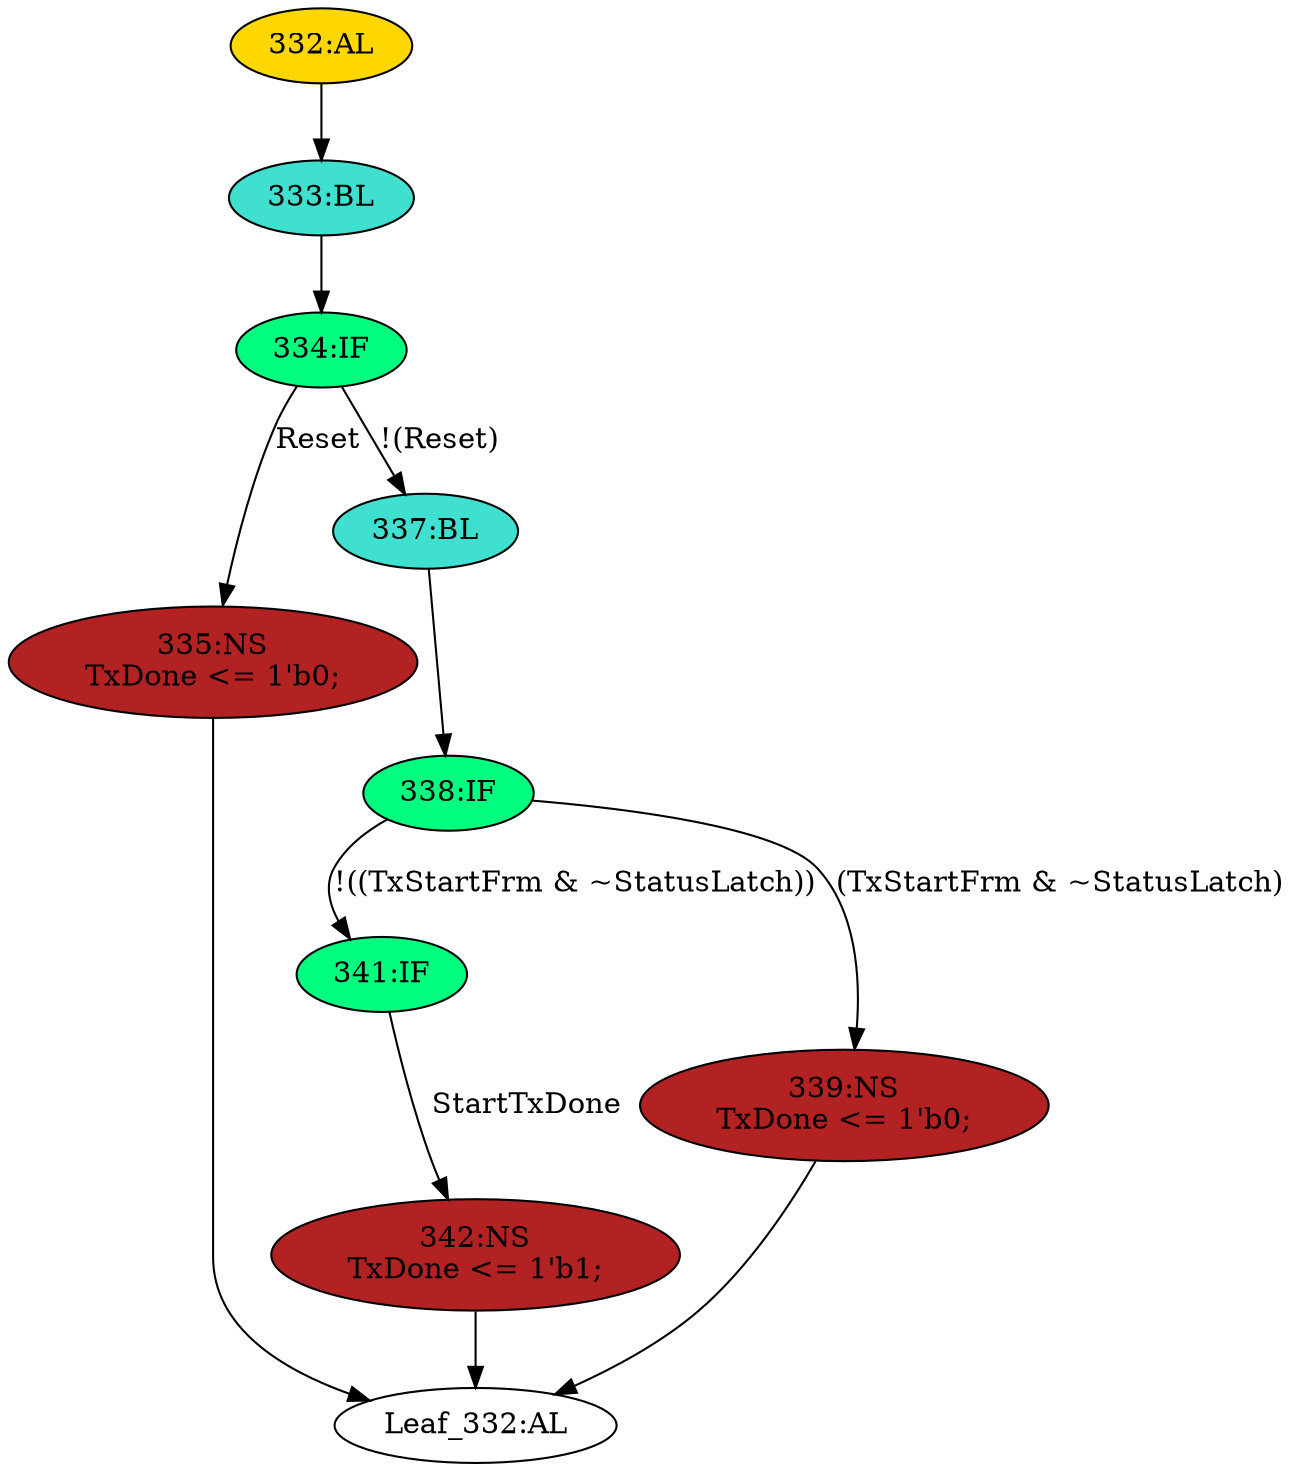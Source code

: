 strict digraph "" {
	node [label="\N"];
	"341:IF"	 [ast="<pyverilog.vparser.ast.IfStatement object at 0x7ff826da2110>",
		fillcolor=springgreen,
		label="341:IF",
		statements="[]",
		style=filled,
		typ=IfStatement];
	"342:NS"	 [ast="<pyverilog.vparser.ast.NonblockingSubstitution object at 0x7ff826da21d0>",
		fillcolor=firebrick,
		label="342:NS
TxDone <= 1'b1;",
		statements="[<pyverilog.vparser.ast.NonblockingSubstitution object at 0x7ff826da21d0>]",
		style=filled,
		typ=NonblockingSubstitution];
	"341:IF" -> "342:NS"	 [cond="['StartTxDone']",
		label=StartTxDone,
		lineno=341];
	"335:NS"	 [ast="<pyverilog.vparser.ast.NonblockingSubstitution object at 0x7ff826da2390>",
		fillcolor=firebrick,
		label="335:NS
TxDone <= 1'b0;",
		statements="[<pyverilog.vparser.ast.NonblockingSubstitution object at 0x7ff826da2390>]",
		style=filled,
		typ=NonblockingSubstitution];
	"Leaf_332:AL"	 [def_var="['TxDone']",
		label="Leaf_332:AL"];
	"335:NS" -> "Leaf_332:AL"	 [cond="[]",
		lineno=None];
	"337:BL"	 [ast="<pyverilog.vparser.ast.Block object at 0x7ff8277fd390>",
		fillcolor=turquoise,
		label="337:BL",
		statements="[]",
		style=filled,
		typ=Block];
	"338:IF"	 [ast="<pyverilog.vparser.ast.IfStatement object at 0x7ff8277fd950>",
		fillcolor=springgreen,
		label="338:IF",
		statements="[]",
		style=filled,
		typ=IfStatement];
	"337:BL" -> "338:IF"	 [cond="[]",
		lineno=None];
	"334:IF"	 [ast="<pyverilog.vparser.ast.IfStatement object at 0x7ff8277fdc90>",
		fillcolor=springgreen,
		label="334:IF",
		statements="[]",
		style=filled,
		typ=IfStatement];
	"334:IF" -> "335:NS"	 [cond="['Reset']",
		label=Reset,
		lineno=334];
	"334:IF" -> "337:BL"	 [cond="['Reset']",
		label="!(Reset)",
		lineno=334];
	"338:IF" -> "341:IF"	 [cond="['TxStartFrm', 'StatusLatch']",
		label="!((TxStartFrm & ~StatusLatch))",
		lineno=338];
	"339:NS"	 [ast="<pyverilog.vparser.ast.NonblockingSubstitution object at 0x7ff8277fdb10>",
		fillcolor=firebrick,
		label="339:NS
TxDone <= 1'b0;",
		statements="[<pyverilog.vparser.ast.NonblockingSubstitution object at 0x7ff8277fdb10>]",
		style=filled,
		typ=NonblockingSubstitution];
	"338:IF" -> "339:NS"	 [cond="['TxStartFrm', 'StatusLatch']",
		label="(TxStartFrm & ~StatusLatch)",
		lineno=338];
	"333:BL"	 [ast="<pyverilog.vparser.ast.Block object at 0x7ff8277fda10>",
		fillcolor=turquoise,
		label="333:BL",
		statements="[]",
		style=filled,
		typ=Block];
	"333:BL" -> "334:IF"	 [cond="[]",
		lineno=None];
	"342:NS" -> "Leaf_332:AL"	 [cond="[]",
		lineno=None];
	"332:AL"	 [ast="<pyverilog.vparser.ast.Always object at 0x7ff8277fd690>",
		clk_sens=False,
		fillcolor=gold,
		label="332:AL",
		sens="['MTxClk', 'Reset']",
		statements="[]",
		style=filled,
		typ=Always,
		use_var="['Reset', 'StatusLatch', 'StartTxDone', 'TxStartFrm']"];
	"332:AL" -> "333:BL"	 [cond="[]",
		lineno=None];
	"339:NS" -> "Leaf_332:AL"	 [cond="[]",
		lineno=None];
}
